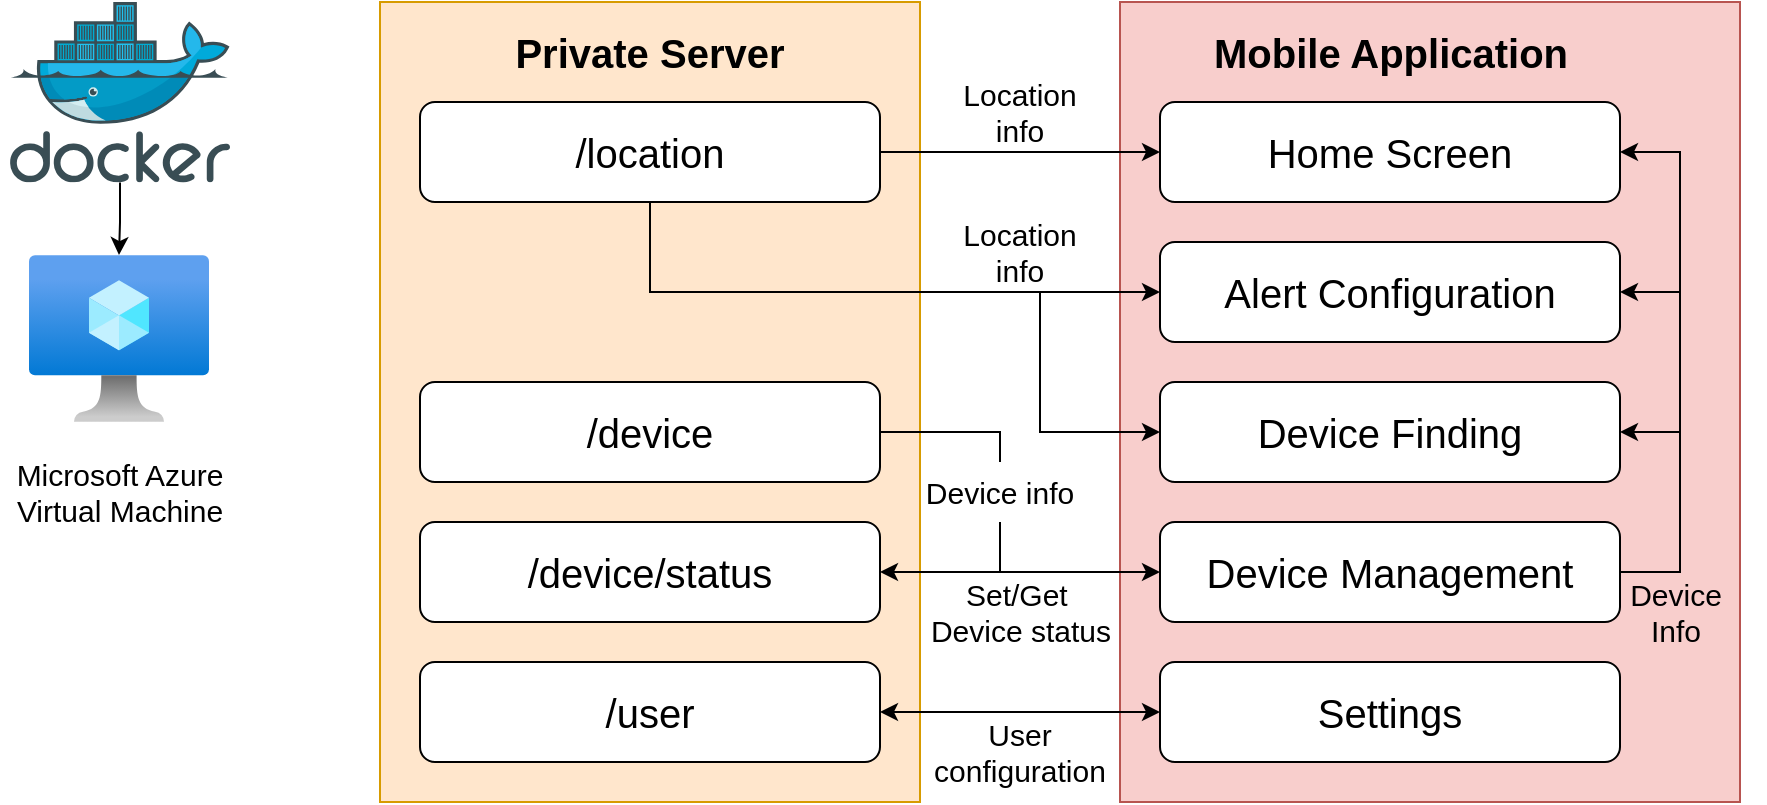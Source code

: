 <mxfile version="26.1.1">
  <diagram name="Page-1" id="6346KfGRvW3Ji0fHS2Gi">
    <mxGraphModel dx="2284" dy="747" grid="1" gridSize="10" guides="1" tooltips="1" connect="1" arrows="1" fold="1" page="1" pageScale="1" pageWidth="850" pageHeight="1100" math="0" shadow="0">
      <root>
        <mxCell id="0" />
        <mxCell id="1" parent="0" />
        <mxCell id="ST1_CO8gszetwlbLW0vi-7" value="" style="rounded=0;whiteSpace=wrap;html=1;fillColor=#f8cecc;strokeColor=#b85450;fontSize=15;" parent="1" vertex="1">
          <mxGeometry x="440" y="200" width="310" height="400" as="geometry" />
        </mxCell>
        <mxCell id="ST1_CO8gszetwlbLW0vi-2" value="" style="rounded=0;whiteSpace=wrap;html=1;fillColor=#ffe6cc;strokeColor=#d79b00;fontSize=15;" parent="1" vertex="1">
          <mxGeometry x="70" y="200" width="270" height="400" as="geometry" />
        </mxCell>
        <mxCell id="ST1_CO8gszetwlbLW0vi-22" style="edgeStyle=orthogonalEdgeStyle;rounded=0;orthogonalLoop=1;jettySize=auto;html=1;entryX=0;entryY=0.5;entryDx=0;entryDy=0;startArrow=classic;startFill=1;fontSize=15;" parent="1" source="ST1_CO8gszetwlbLW0vi-3" target="ST1_CO8gszetwlbLW0vi-14" edge="1">
          <mxGeometry relative="1" as="geometry" />
        </mxCell>
        <mxCell id="ST1_CO8gszetwlbLW0vi-3" value="/user" style="rounded=1;whiteSpace=wrap;html=1;fontSize=20;" parent="1" vertex="1">
          <mxGeometry x="90" y="530" width="230" height="50" as="geometry" />
        </mxCell>
        <mxCell id="tKFF7m9cRMidv5xCI5MC-15" style="edgeStyle=orthogonalEdgeStyle;rounded=0;orthogonalLoop=1;jettySize=auto;html=1;endArrow=none;endFill=0;exitX=0.5;exitY=1;exitDx=0;exitDy=0;fontSize=15;" parent="1" source="tKFF7m9cRMidv5xCI5MC-21" edge="1">
          <mxGeometry relative="1" as="geometry">
            <mxPoint x="380" y="485" as="targetPoint" />
            <mxPoint x="310" y="415" as="sourcePoint" />
            <Array as="points">
              <mxPoint x="380" y="480" />
              <mxPoint x="380" y="480" />
            </Array>
          </mxGeometry>
        </mxCell>
        <mxCell id="tKFF7m9cRMidv5xCI5MC-26" style="edgeStyle=orthogonalEdgeStyle;rounded=0;orthogonalLoop=1;jettySize=auto;html=1;entryX=0.5;entryY=0;entryDx=0;entryDy=0;endArrow=none;endFill=0;fontSize=15;" parent="1" source="ST1_CO8gszetwlbLW0vi-4" target="tKFF7m9cRMidv5xCI5MC-21" edge="1">
          <mxGeometry relative="1" as="geometry">
            <Array as="points">
              <mxPoint x="380" y="415" />
            </Array>
          </mxGeometry>
        </mxCell>
        <mxCell id="ST1_CO8gszetwlbLW0vi-4" value="/device" style="rounded=1;whiteSpace=wrap;html=1;fontSize=20;" parent="1" vertex="1">
          <mxGeometry x="90" y="390" width="230" height="50" as="geometry" />
        </mxCell>
        <mxCell id="ST1_CO8gszetwlbLW0vi-21" style="edgeStyle=orthogonalEdgeStyle;rounded=0;orthogonalLoop=1;jettySize=auto;html=1;entryX=0;entryY=0.5;entryDx=0;entryDy=0;startArrow=classic;startFill=1;fontSize=15;" parent="1" source="ST1_CO8gszetwlbLW0vi-5" target="ST1_CO8gszetwlbLW0vi-13" edge="1">
          <mxGeometry relative="1" as="geometry" />
        </mxCell>
        <mxCell id="ST1_CO8gszetwlbLW0vi-5" value="/device/status" style="rounded=1;whiteSpace=wrap;html=1;fontSize=20;" parent="1" vertex="1">
          <mxGeometry x="90" y="460" width="230" height="50" as="geometry" />
        </mxCell>
        <mxCell id="ST1_CO8gszetwlbLW0vi-19" style="edgeStyle=orthogonalEdgeStyle;rounded=0;orthogonalLoop=1;jettySize=auto;html=1;entryX=0;entryY=0.5;entryDx=0;entryDy=0;fontSize=15;" parent="1" source="ST1_CO8gszetwlbLW0vi-6" target="ST1_CO8gszetwlbLW0vi-8" edge="1">
          <mxGeometry relative="1" as="geometry" />
        </mxCell>
        <mxCell id="ST1_CO8gszetwlbLW0vi-25" style="edgeStyle=orthogonalEdgeStyle;rounded=0;orthogonalLoop=1;jettySize=auto;html=1;entryX=0;entryY=0.5;entryDx=0;entryDy=0;fontSize=15;" parent="1" source="ST1_CO8gszetwlbLW0vi-6" target="ST1_CO8gszetwlbLW0vi-10" edge="1">
          <mxGeometry relative="1" as="geometry">
            <Array as="points">
              <mxPoint x="205" y="345" />
            </Array>
          </mxGeometry>
        </mxCell>
        <mxCell id="ST1_CO8gszetwlbLW0vi-6" value="/location" style="rounded=1;whiteSpace=wrap;html=1;fontSize=20;" parent="1" vertex="1">
          <mxGeometry x="90" y="250" width="230" height="50" as="geometry" />
        </mxCell>
        <mxCell id="ST1_CO8gszetwlbLW0vi-8" value="Home Screen" style="rounded=1;whiteSpace=wrap;html=1;fontSize=20;" parent="1" vertex="1">
          <mxGeometry x="460" y="250" width="230" height="50" as="geometry" />
        </mxCell>
        <mxCell id="tKFF7m9cRMidv5xCI5MC-16" style="edgeStyle=orthogonalEdgeStyle;rounded=0;orthogonalLoop=1;jettySize=auto;html=1;startArrow=classic;startFill=1;endArrow=none;endFill=0;fontSize=15;" parent="1" source="ST1_CO8gszetwlbLW0vi-10" edge="1">
          <mxGeometry relative="1" as="geometry">
            <mxPoint x="720" y="345" as="targetPoint" />
          </mxGeometry>
        </mxCell>
        <mxCell id="ST1_CO8gszetwlbLW0vi-10" value="Alert Configuration" style="rounded=1;whiteSpace=wrap;html=1;fontSize=20;" parent="1" vertex="1">
          <mxGeometry x="460" y="320" width="230" height="50" as="geometry" />
        </mxCell>
        <mxCell id="tKFF7m9cRMidv5xCI5MC-17" style="edgeStyle=orthogonalEdgeStyle;rounded=0;orthogonalLoop=1;jettySize=auto;html=1;endArrow=none;endFill=0;startArrow=classic;startFill=1;fontSize=15;" parent="1" source="ST1_CO8gszetwlbLW0vi-12" edge="1">
          <mxGeometry relative="1" as="geometry">
            <mxPoint x="710" y="415" as="targetPoint" />
            <Array as="points">
              <mxPoint x="720" y="415" />
              <mxPoint x="720" y="415" />
            </Array>
          </mxGeometry>
        </mxCell>
        <mxCell id="ST1_CO8gszetwlbLW0vi-12" value="Device Finding" style="rounded=1;whiteSpace=wrap;html=1;fontSize=20;" parent="1" vertex="1">
          <mxGeometry x="460" y="390" width="230" height="50" as="geometry" />
        </mxCell>
        <mxCell id="vBXZIEFgbcnwp5Gmsa7C-1" style="edgeStyle=orthogonalEdgeStyle;rounded=0;orthogonalLoop=1;jettySize=auto;html=1;entryX=1;entryY=0.5;entryDx=0;entryDy=0;" parent="1" source="ST1_CO8gszetwlbLW0vi-13" target="ST1_CO8gszetwlbLW0vi-8" edge="1">
          <mxGeometry relative="1" as="geometry">
            <Array as="points">
              <mxPoint x="720" y="485" />
              <mxPoint x="720" y="275" />
            </Array>
          </mxGeometry>
        </mxCell>
        <mxCell id="ST1_CO8gszetwlbLW0vi-13" value="Device Management" style="rounded=1;whiteSpace=wrap;html=1;fontSize=20;" parent="1" vertex="1">
          <mxGeometry x="460" y="460" width="230" height="50" as="geometry" />
        </mxCell>
        <mxCell id="ST1_CO8gszetwlbLW0vi-14" value="Settings" style="rounded=1;whiteSpace=wrap;html=1;fontSize=20;" parent="1" vertex="1">
          <mxGeometry x="460" y="530" width="230" height="50" as="geometry" />
        </mxCell>
        <mxCell id="tKFF7m9cRMidv5xCI5MC-14" value="" style="endArrow=classic;html=1;rounded=0;entryX=0;entryY=0.5;entryDx=0;entryDy=0;fontSize=15;" parent="1" target="ST1_CO8gszetwlbLW0vi-12" edge="1">
          <mxGeometry width="50" height="50" relative="1" as="geometry">
            <mxPoint x="400" y="345" as="sourcePoint" />
            <mxPoint x="460.0" y="420" as="targetPoint" />
            <Array as="points">
              <mxPoint x="400" y="415" />
            </Array>
          </mxGeometry>
        </mxCell>
        <mxCell id="tKFF7m9cRMidv5xCI5MC-20" value="Location info" style="text;html=1;align=center;verticalAlign=middle;whiteSpace=wrap;rounded=0;fontSize=15;" parent="1" vertex="1">
          <mxGeometry x="360" y="240" width="60" height="30" as="geometry" />
        </mxCell>
        <mxCell id="tKFF7m9cRMidv5xCI5MC-22" value="Set/Get&amp;nbsp;&lt;div&gt;Device status&lt;/div&gt;" style="text;html=1;align=center;verticalAlign=middle;whiteSpace=wrap;rounded=0;fontSize=15;" parent="1" vertex="1">
          <mxGeometry x="342.5" y="490" width="95" height="30" as="geometry" />
        </mxCell>
        <mxCell id="tKFF7m9cRMidv5xCI5MC-23" value="User configuration" style="text;html=1;align=center;verticalAlign=middle;whiteSpace=wrap;rounded=0;fontSize=15;" parent="1" vertex="1">
          <mxGeometry x="345" y="560" width="90" height="30" as="geometry" />
        </mxCell>
        <mxCell id="tKFF7m9cRMidv5xCI5MC-21" value="Device info" style="text;html=1;align=center;verticalAlign=middle;whiteSpace=wrap;rounded=0;fontSize=15;" parent="1" vertex="1">
          <mxGeometry x="340" y="430" width="80" height="30" as="geometry" />
        </mxCell>
        <mxCell id="tKFF7m9cRMidv5xCI5MC-27" value="Location info" style="text;html=1;align=center;verticalAlign=middle;whiteSpace=wrap;rounded=0;fontSize=15;" parent="1" vertex="1">
          <mxGeometry x="360" y="310" width="60" height="30" as="geometry" />
        </mxCell>
        <mxCell id="tKFF7m9cRMidv5xCI5MC-31" value="Private Server" style="text;html=1;align=center;verticalAlign=middle;whiteSpace=wrap;rounded=0;fontSize=20;fontStyle=1" parent="1" vertex="1">
          <mxGeometry x="135" y="210" width="140" height="30" as="geometry" />
        </mxCell>
        <mxCell id="tKFF7m9cRMidv5xCI5MC-32" value="Mobile Application" style="text;html=1;align=center;verticalAlign=middle;whiteSpace=wrap;rounded=0;fontSize=20;fontStyle=1" parent="1" vertex="1">
          <mxGeometry x="477.5" y="210" width="195" height="30" as="geometry" />
        </mxCell>
        <mxCell id="vBXZIEFgbcnwp5Gmsa7C-3" value="Device&lt;div&gt;Info&lt;/div&gt;" style="text;html=1;align=center;verticalAlign=middle;whiteSpace=wrap;rounded=0;fontSize=15;" parent="1" vertex="1">
          <mxGeometry x="672.5" y="490" width="90" height="30" as="geometry" />
        </mxCell>
        <mxCell id="q_76zHcIc3QnKponyL3F-1" value="" style="edgeStyle=orthogonalEdgeStyle;rounded=0;orthogonalLoop=1;jettySize=auto;html=1;" edge="1" parent="1" source="q_76zHcIc3QnKponyL3F-2" target="q_76zHcIc3QnKponyL3F-3">
          <mxGeometry relative="1" as="geometry" />
        </mxCell>
        <mxCell id="q_76zHcIc3QnKponyL3F-2" value="" style="image;sketch=0;aspect=fixed;html=1;points=[];align=center;fontSize=12;image=img/lib/mscae/Docker.svg;" vertex="1" parent="1">
          <mxGeometry x="-115" y="200" width="110" height="90.2" as="geometry" />
        </mxCell>
        <mxCell id="q_76zHcIc3QnKponyL3F-3" value="" style="image;aspect=fixed;html=1;points=[];align=center;fontSize=12;image=img/lib/azure2/compute/Virtual_Machine.svg;" vertex="1" parent="1">
          <mxGeometry x="-105.5" y="326.52" width="90" height="83.48" as="geometry" />
        </mxCell>
        <mxCell id="q_76zHcIc3QnKponyL3F-4" value="Microsoft Azure Virtual Machine" style="text;html=1;align=center;verticalAlign=middle;whiteSpace=wrap;rounded=0;fontSize=15;" vertex="1" parent="1">
          <mxGeometry x="-120" y="430" width="120" height="30" as="geometry" />
        </mxCell>
      </root>
    </mxGraphModel>
  </diagram>
</mxfile>
